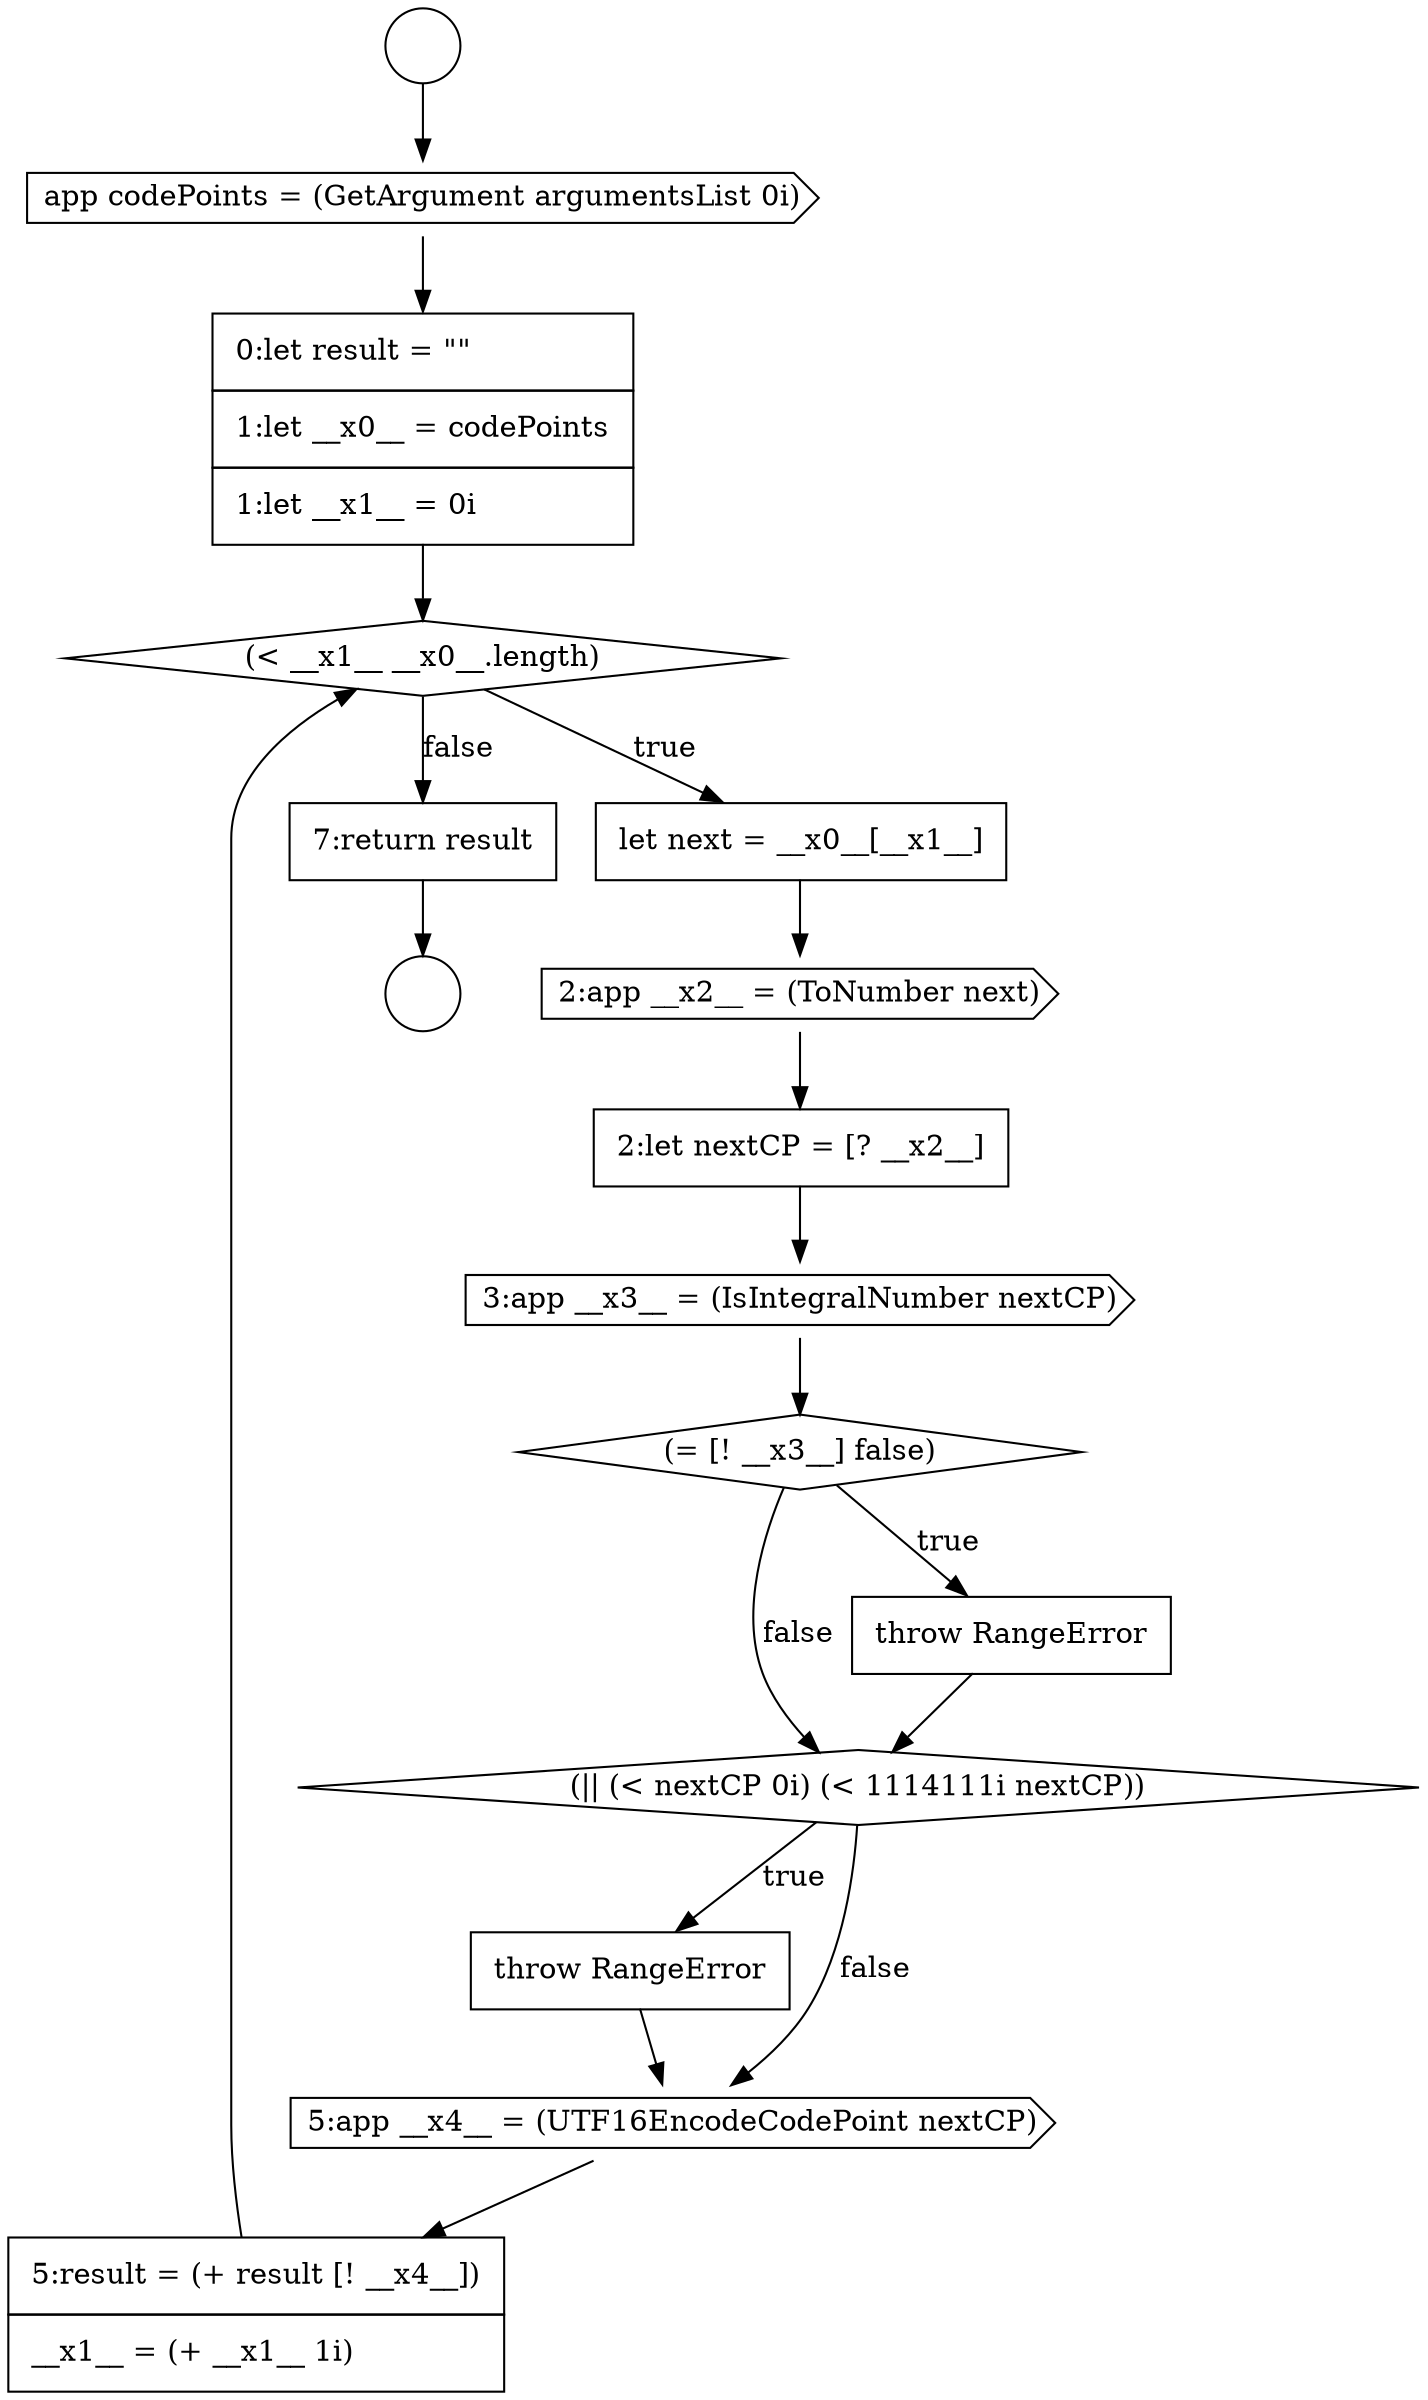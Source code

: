 digraph {
  node13918 [shape=none, margin=0, label=<<font color="black">
    <table border="0" cellborder="1" cellspacing="0" cellpadding="10">
      <tr><td align="left">7:return result</td></tr>
    </table>
  </font>> color="black" fillcolor="white" style=filled]
  node13915 [shape=none, margin=0, label=<<font color="black">
    <table border="0" cellborder="1" cellspacing="0" cellpadding="10">
      <tr><td align="left">throw RangeError</td></tr>
    </table>
  </font>> color="black" fillcolor="white" style=filled]
  node13906 [shape=none, margin=0, label=<<font color="black">
    <table border="0" cellborder="1" cellspacing="0" cellpadding="10">
      <tr><td align="left">0:let result = &quot;&quot;</td></tr>
      <tr><td align="left">1:let __x0__ = codePoints</td></tr>
      <tr><td align="left">1:let __x1__ = 0i</td></tr>
    </table>
  </font>> color="black" fillcolor="white" style=filled]
  node13910 [shape=none, margin=0, label=<<font color="black">
    <table border="0" cellborder="1" cellspacing="0" cellpadding="10">
      <tr><td align="left">2:let nextCP = [? __x2__]</td></tr>
    </table>
  </font>> color="black" fillcolor="white" style=filled]
  node13914 [shape=diamond, label=<<font color="black">(|| (&lt; nextCP 0i) (&lt; 1114111i nextCP))</font>> color="black" fillcolor="white" style=filled]
  node13917 [shape=none, margin=0, label=<<font color="black">
    <table border="0" cellborder="1" cellspacing="0" cellpadding="10">
      <tr><td align="left">5:result = (+ result [! __x4__])</td></tr>
      <tr><td align="left">__x1__ = (+ __x1__ 1i)</td></tr>
    </table>
  </font>> color="black" fillcolor="white" style=filled]
  node13904 [shape=circle label=" " color="black" fillcolor="white" style=filled]
  node13911 [shape=cds, label=<<font color="black">3:app __x3__ = (IsIntegralNumber nextCP)</font>> color="black" fillcolor="white" style=filled]
  node13907 [shape=diamond, label=<<font color="black">(&lt; __x1__ __x0__.length)</font>> color="black" fillcolor="white" style=filled]
  node13913 [shape=none, margin=0, label=<<font color="black">
    <table border="0" cellborder="1" cellspacing="0" cellpadding="10">
      <tr><td align="left">throw RangeError</td></tr>
    </table>
  </font>> color="black" fillcolor="white" style=filled]
  node13916 [shape=cds, label=<<font color="black">5:app __x4__ = (UTF16EncodeCodePoint nextCP)</font>> color="black" fillcolor="white" style=filled]
  node13912 [shape=diamond, label=<<font color="black">(= [! __x3__] false)</font>> color="black" fillcolor="white" style=filled]
  node13905 [shape=cds, label=<<font color="black">app codePoints = (GetArgument argumentsList 0i)</font>> color="black" fillcolor="white" style=filled]
  node13909 [shape=cds, label=<<font color="black">2:app __x2__ = (ToNumber next)</font>> color="black" fillcolor="white" style=filled]
  node13908 [shape=none, margin=0, label=<<font color="black">
    <table border="0" cellborder="1" cellspacing="0" cellpadding="10">
      <tr><td align="left">let next = __x0__[__x1__]</td></tr>
    </table>
  </font>> color="black" fillcolor="white" style=filled]
  node13903 [shape=circle label=" " color="black" fillcolor="white" style=filled]
  node13918 -> node13904 [ color="black"]
  node13912 -> node13913 [label=<<font color="black">true</font>> color="black"]
  node13912 -> node13914 [label=<<font color="black">false</font>> color="black"]
  node13906 -> node13907 [ color="black"]
  node13907 -> node13908 [label=<<font color="black">true</font>> color="black"]
  node13907 -> node13918 [label=<<font color="black">false</font>> color="black"]
  node13915 -> node13916 [ color="black"]
  node13908 -> node13909 [ color="black"]
  node13911 -> node13912 [ color="black"]
  node13917 -> node13907 [ color="black"]
  node13914 -> node13915 [label=<<font color="black">true</font>> color="black"]
  node13914 -> node13916 [label=<<font color="black">false</font>> color="black"]
  node13909 -> node13910 [ color="black"]
  node13910 -> node13911 [ color="black"]
  node13916 -> node13917 [ color="black"]
  node13913 -> node13914 [ color="black"]
  node13903 -> node13905 [ color="black"]
  node13905 -> node13906 [ color="black"]
}
